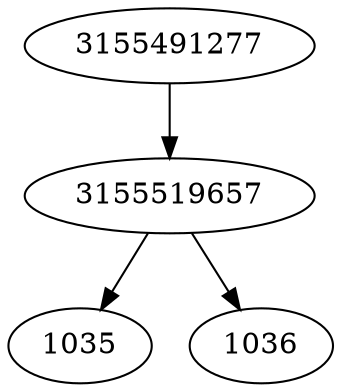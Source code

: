 strict digraph  {
3155519657;
1035;
1036;
3155491277;
3155519657 -> 1035;
3155519657 -> 1036;
3155491277 -> 3155519657;
}
